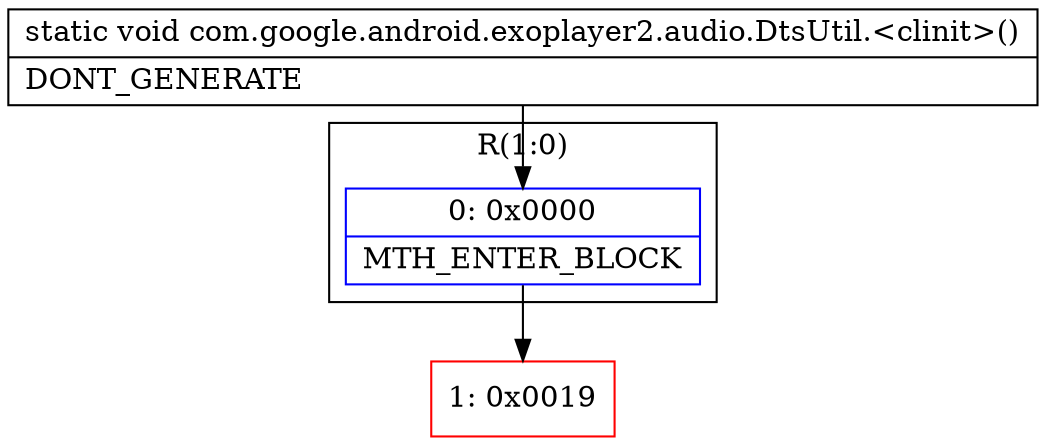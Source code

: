 digraph "CFG forcom.google.android.exoplayer2.audio.DtsUtil.\<clinit\>()V" {
subgraph cluster_Region_944253958 {
label = "R(1:0)";
node [shape=record,color=blue];
Node_0 [shape=record,label="{0\:\ 0x0000|MTH_ENTER_BLOCK\l}"];
}
Node_1 [shape=record,color=red,label="{1\:\ 0x0019}"];
MethodNode[shape=record,label="{static void com.google.android.exoplayer2.audio.DtsUtil.\<clinit\>()  | DONT_GENERATE\l}"];
MethodNode -> Node_0;
Node_0 -> Node_1;
}

